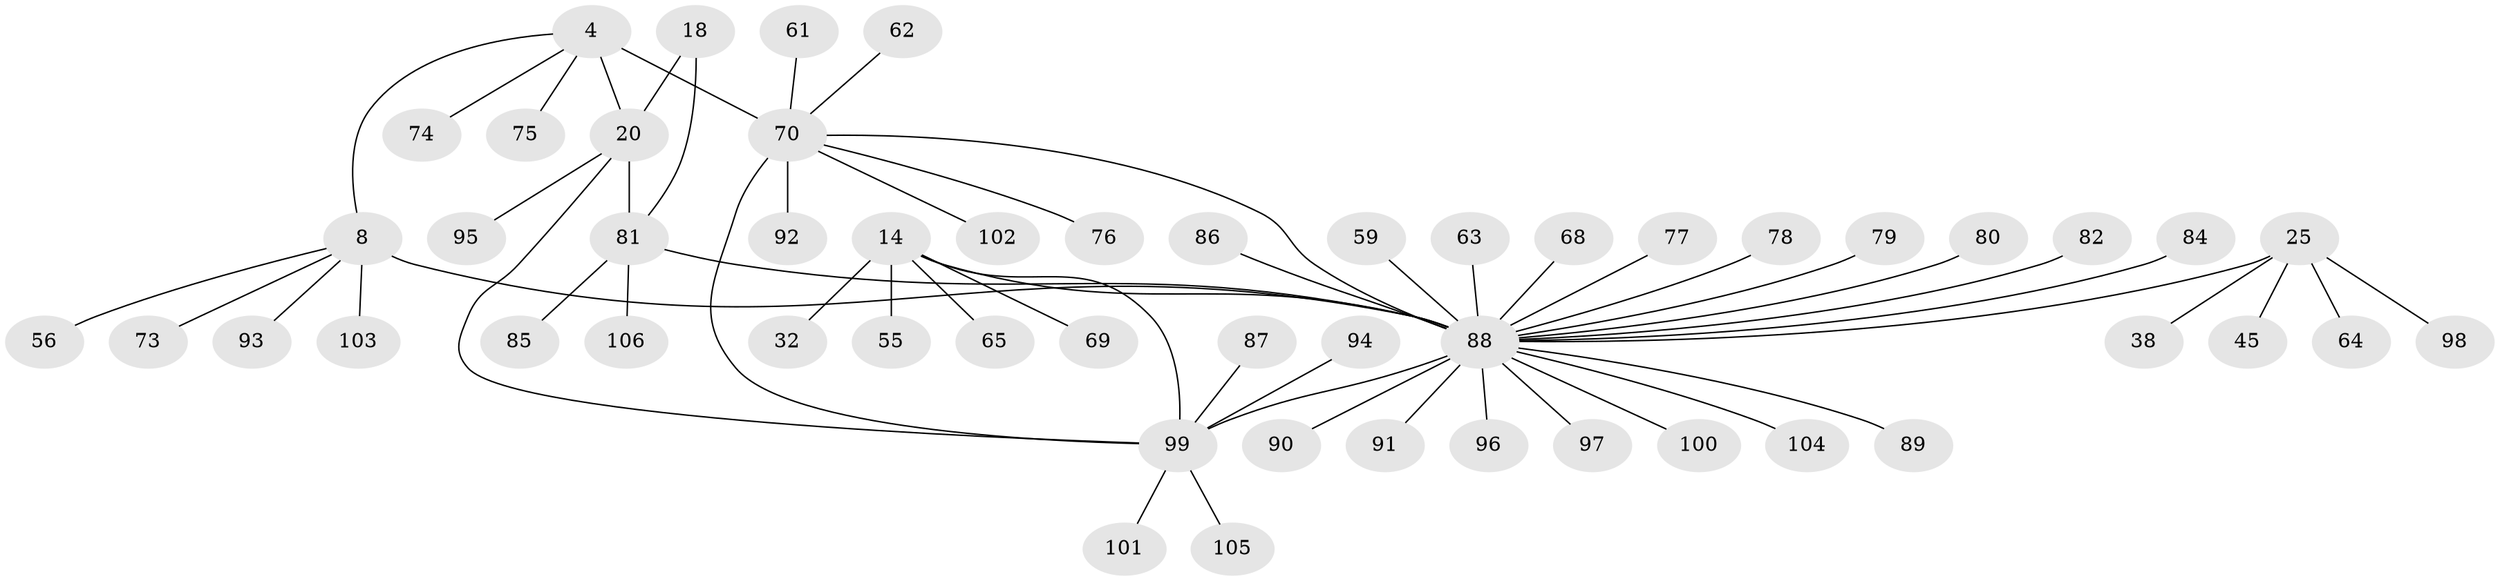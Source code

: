// original degree distribution, {9: 0.05660377358490566, 4: 0.02830188679245283, 8: 0.05660377358490566, 10: 0.009433962264150943, 6: 0.03773584905660377, 12: 0.018867924528301886, 7: 0.018867924528301886, 5: 0.009433962264150943, 1: 0.6415094339622641, 2: 0.11320754716981132, 3: 0.009433962264150943}
// Generated by graph-tools (version 1.1) at 2025/02/03/05/25 17:02:45]
// undirected, 53 vertices, 58 edges
graph export_dot {
graph [start="1"]
  node [color=gray90,style=filled];
  4 [super="+2"];
  8 [super="+7"];
  14 [super="+13"];
  18 [super="+16"];
  20 [super="+19"];
  25 [super="+23"];
  32;
  38;
  45;
  55;
  56 [super="+27"];
  59;
  61;
  62;
  63;
  64;
  65;
  68;
  69;
  70 [super="+36+41+44"];
  73 [super="+46"];
  74 [super="+71"];
  75;
  76 [super="+60"];
  77;
  78;
  79 [super="+37"];
  80;
  81 [super="+72+67"];
  82;
  84;
  85;
  86;
  87;
  88 [super="+66+29+39+42+43+47+49+50"];
  89;
  90;
  91;
  92;
  93;
  94;
  95;
  96;
  97;
  98;
  99 [super="+33+40+48+57+83"];
  100;
  101 [super="+52"];
  102;
  103;
  104;
  105;
  106;
  4 -- 75;
  4 -- 8;
  4 -- 20;
  4 -- 74;
  4 -- 70 [weight=6];
  8 -- 93;
  8 -- 103;
  8 -- 56;
  8 -- 73;
  8 -- 88 [weight=7];
  14 -- 69;
  14 -- 32;
  14 -- 65;
  14 -- 55;
  14 -- 99 [weight=6];
  14 -- 88 [weight=2];
  18 -- 20 [weight=4];
  18 -- 81 [weight=2];
  20 -- 95;
  20 -- 99;
  20 -- 81 [weight=2];
  25 -- 38;
  25 -- 64;
  25 -- 98;
  25 -- 45;
  25 -- 88 [weight=6];
  59 -- 88;
  61 -- 70;
  62 -- 70;
  63 -- 88;
  68 -- 88;
  70 -- 99;
  70 -- 102;
  70 -- 76;
  70 -- 88;
  70 -- 92;
  77 -- 88;
  78 -- 88;
  79 -- 88;
  80 -- 88;
  81 -- 85;
  81 -- 88 [weight=2];
  81 -- 106;
  82 -- 88;
  84 -- 88;
  86 -- 88;
  87 -- 99;
  88 -- 99;
  88 -- 89;
  88 -- 90;
  88 -- 91;
  88 -- 96;
  88 -- 97;
  88 -- 100;
  88 -- 104;
  94 -- 99;
  99 -- 101;
  99 -- 105;
}
